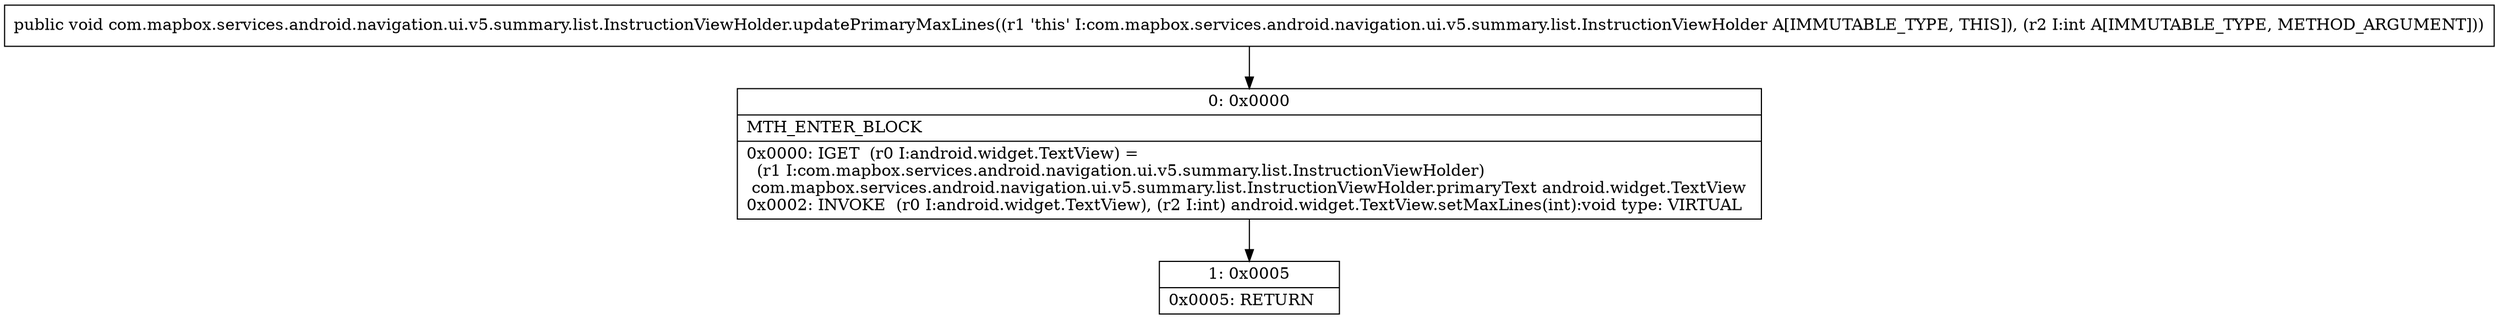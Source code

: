 digraph "CFG forcom.mapbox.services.android.navigation.ui.v5.summary.list.InstructionViewHolder.updatePrimaryMaxLines(I)V" {
Node_0 [shape=record,label="{0\:\ 0x0000|MTH_ENTER_BLOCK\l|0x0000: IGET  (r0 I:android.widget.TextView) = \l  (r1 I:com.mapbox.services.android.navigation.ui.v5.summary.list.InstructionViewHolder)\l com.mapbox.services.android.navigation.ui.v5.summary.list.InstructionViewHolder.primaryText android.widget.TextView \l0x0002: INVOKE  (r0 I:android.widget.TextView), (r2 I:int) android.widget.TextView.setMaxLines(int):void type: VIRTUAL \l}"];
Node_1 [shape=record,label="{1\:\ 0x0005|0x0005: RETURN   \l}"];
MethodNode[shape=record,label="{public void com.mapbox.services.android.navigation.ui.v5.summary.list.InstructionViewHolder.updatePrimaryMaxLines((r1 'this' I:com.mapbox.services.android.navigation.ui.v5.summary.list.InstructionViewHolder A[IMMUTABLE_TYPE, THIS]), (r2 I:int A[IMMUTABLE_TYPE, METHOD_ARGUMENT])) }"];
MethodNode -> Node_0;
Node_0 -> Node_1;
}

